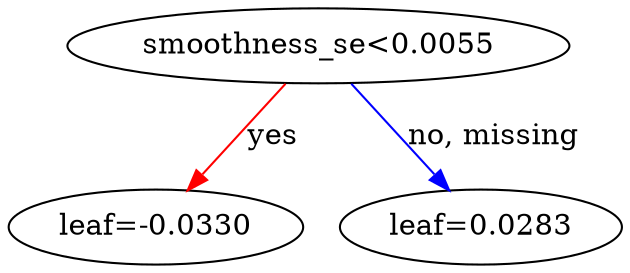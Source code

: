 digraph {
    graph [ rankdir=TB ]
    graph [ rankdir="UD" ]

    0 [ label="smoothness_se<0.0055" ]
    0 -> 1 [label="yes" color="#FF0000"]
    0 -> 2 [label="no, missing" color="#0000FF"]

    1 [ label="leaf=-0.0330" ]

    2 [ label="leaf=0.0283" ]
}
